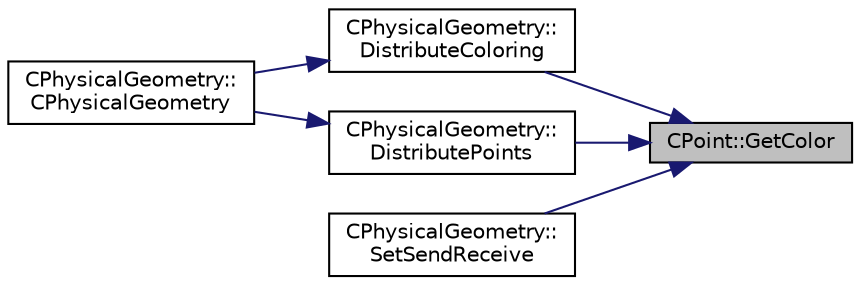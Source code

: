 digraph "CPoint::GetColor"
{
 // LATEX_PDF_SIZE
  edge [fontname="Helvetica",fontsize="10",labelfontname="Helvetica",labelfontsize="10"];
  node [fontname="Helvetica",fontsize="10",shape=record];
  rankdir="RL";
  Node1 [label="CPoint::GetColor",height=0.2,width=0.4,color="black", fillcolor="grey75", style="filled", fontcolor="black",tooltip="Get the color of a point, the color indicates to which subdomain the point belong to."];
  Node1 -> Node2 [dir="back",color="midnightblue",fontsize="10",style="solid",fontname="Helvetica"];
  Node2 [label="CPhysicalGeometry::\lDistributeColoring",height=0.2,width=0.4,color="black", fillcolor="white", style="filled",URL="$classCPhysicalGeometry.html#ae378288dab74085ca549a652369a6f76",tooltip="Distributes the coloring from ParMETIS so that each rank has complete information about the local gri..."];
  Node2 -> Node3 [dir="back",color="midnightblue",fontsize="10",style="solid",fontname="Helvetica"];
  Node3 [label="CPhysicalGeometry::\lCPhysicalGeometry",height=0.2,width=0.4,color="black", fillcolor="white", style="filled",URL="$classCPhysicalGeometry.html#addad3f466423ba9243a396763d442f9a",tooltip="Accepts a geometry container holding a linearly partitioned grid with coloring performed by ParMETIS,..."];
  Node1 -> Node4 [dir="back",color="midnightblue",fontsize="10",style="solid",fontname="Helvetica"];
  Node4 [label="CPhysicalGeometry::\lDistributePoints",height=0.2,width=0.4,color="black", fillcolor="white", style="filled",URL="$classCPhysicalGeometry.html#a34925ec2db6f388d2bd8bad6ad38a137",tooltip="Distribute the grid points, including ghost points, across all ranks based on a ParMETIS coloring."];
  Node4 -> Node3 [dir="back",color="midnightblue",fontsize="10",style="solid",fontname="Helvetica"];
  Node1 -> Node5 [dir="back",color="midnightblue",fontsize="10",style="solid",fontname="Helvetica"];
  Node5 [label="CPhysicalGeometry::\lSetSendReceive",height=0.2,width=0.4,color="black", fillcolor="white", style="filled",URL="$classCPhysicalGeometry.html#a67d5d5b19a373c449efdea16ea8e532e",tooltip="Set the send receive boundaries of the grid."];
}
